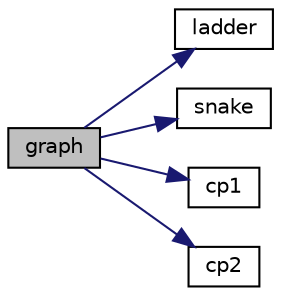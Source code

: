 digraph "graph"
{
  edge [fontname="Helvetica",fontsize="10",labelfontname="Helvetica",labelfontsize="10"];
  node [fontname="Helvetica",fontsize="10",shape=record];
  rankdir="LR";
  Node1 [label="graph",height=0.2,width=0.4,color="black", fillcolor="grey75", style="filled", fontcolor="black"];
  Node1 -> Node2 [color="midnightblue",fontsize="10",style="solid"];
  Node2 [label="ladder",height=0.2,width=0.4,color="black", fillcolor="white", style="filled",URL="$SnakeAndLadder_8cpp.html#a789894102928375db0a1992ef0faddf5"];
  Node1 -> Node3 [color="midnightblue",fontsize="10",style="solid"];
  Node3 [label="snake",height=0.2,width=0.4,color="black", fillcolor="white", style="filled",URL="$SnakeAndLadder_8cpp.html#a49b806520ae2a5e43a36b121cb3a0e9c"];
  Node1 -> Node4 [color="midnightblue",fontsize="10",style="solid"];
  Node4 [label="cp1",height=0.2,width=0.4,color="black", fillcolor="white", style="filled",URL="$SnakeAndLadder_8cpp.html#adc7531e628f13f194dbb35d5415df191"];
  Node1 -> Node5 [color="midnightblue",fontsize="10",style="solid"];
  Node5 [label="cp2",height=0.2,width=0.4,color="black", fillcolor="white", style="filled",URL="$SnakeAndLadder_8cpp.html#a83d10dadf87a53b425341460c6cb1b51"];
}
